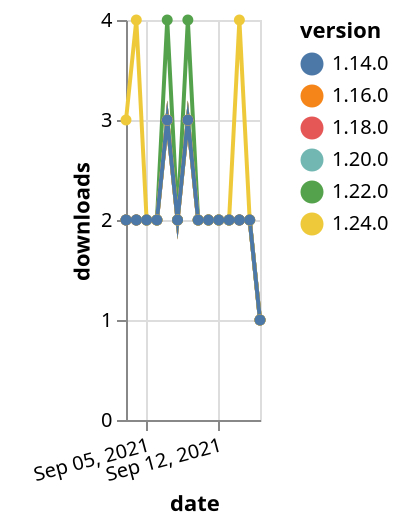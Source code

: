 {"$schema": "https://vega.github.io/schema/vega-lite/v5.json", "description": "A simple bar chart with embedded data.", "data": {"values": [{"date": "2021-09-03", "total": 1478, "delta": 2, "version": "1.18.0"}, {"date": "2021-09-04", "total": 1480, "delta": 2, "version": "1.18.0"}, {"date": "2021-09-05", "total": 1482, "delta": 2, "version": "1.18.0"}, {"date": "2021-09-06", "total": 1484, "delta": 2, "version": "1.18.0"}, {"date": "2021-09-07", "total": 1487, "delta": 3, "version": "1.18.0"}, {"date": "2021-09-08", "total": 1489, "delta": 2, "version": "1.18.0"}, {"date": "2021-09-09", "total": 1492, "delta": 3, "version": "1.18.0"}, {"date": "2021-09-10", "total": 1494, "delta": 2, "version": "1.18.0"}, {"date": "2021-09-11", "total": 1496, "delta": 2, "version": "1.18.0"}, {"date": "2021-09-12", "total": 1498, "delta": 2, "version": "1.18.0"}, {"date": "2021-09-13", "total": 1500, "delta": 2, "version": "1.18.0"}, {"date": "2021-09-14", "total": 1502, "delta": 2, "version": "1.18.0"}, {"date": "2021-09-15", "total": 1504, "delta": 2, "version": "1.18.0"}, {"date": "2021-09-16", "total": 1505, "delta": 1, "version": "1.18.0"}, {"date": "2021-09-03", "total": 731, "delta": 2, "version": "1.22.0"}, {"date": "2021-09-04", "total": 733, "delta": 2, "version": "1.22.0"}, {"date": "2021-09-05", "total": 735, "delta": 2, "version": "1.22.0"}, {"date": "2021-09-06", "total": 737, "delta": 2, "version": "1.22.0"}, {"date": "2021-09-07", "total": 741, "delta": 4, "version": "1.22.0"}, {"date": "2021-09-08", "total": 743, "delta": 2, "version": "1.22.0"}, {"date": "2021-09-09", "total": 747, "delta": 4, "version": "1.22.0"}, {"date": "2021-09-10", "total": 749, "delta": 2, "version": "1.22.0"}, {"date": "2021-09-11", "total": 751, "delta": 2, "version": "1.22.0"}, {"date": "2021-09-12", "total": 753, "delta": 2, "version": "1.22.0"}, {"date": "2021-09-13", "total": 755, "delta": 2, "version": "1.22.0"}, {"date": "2021-09-14", "total": 757, "delta": 2, "version": "1.22.0"}, {"date": "2021-09-15", "total": 759, "delta": 2, "version": "1.22.0"}, {"date": "2021-09-16", "total": 760, "delta": 1, "version": "1.22.0"}, {"date": "2021-09-03", "total": 1014, "delta": 2, "version": "1.20.0"}, {"date": "2021-09-04", "total": 1016, "delta": 2, "version": "1.20.0"}, {"date": "2021-09-05", "total": 1018, "delta": 2, "version": "1.20.0"}, {"date": "2021-09-06", "total": 1020, "delta": 2, "version": "1.20.0"}, {"date": "2021-09-07", "total": 1023, "delta": 3, "version": "1.20.0"}, {"date": "2021-09-08", "total": 1025, "delta": 2, "version": "1.20.0"}, {"date": "2021-09-09", "total": 1028, "delta": 3, "version": "1.20.0"}, {"date": "2021-09-10", "total": 1030, "delta": 2, "version": "1.20.0"}, {"date": "2021-09-11", "total": 1032, "delta": 2, "version": "1.20.0"}, {"date": "2021-09-12", "total": 1034, "delta": 2, "version": "1.20.0"}, {"date": "2021-09-13", "total": 1036, "delta": 2, "version": "1.20.0"}, {"date": "2021-09-14", "total": 1038, "delta": 2, "version": "1.20.0"}, {"date": "2021-09-15", "total": 1040, "delta": 2, "version": "1.20.0"}, {"date": "2021-09-16", "total": 1041, "delta": 1, "version": "1.20.0"}, {"date": "2021-09-03", "total": 1652, "delta": 2, "version": "1.16.0"}, {"date": "2021-09-04", "total": 1654, "delta": 2, "version": "1.16.0"}, {"date": "2021-09-05", "total": 1656, "delta": 2, "version": "1.16.0"}, {"date": "2021-09-06", "total": 1658, "delta": 2, "version": "1.16.0"}, {"date": "2021-09-07", "total": 1661, "delta": 3, "version": "1.16.0"}, {"date": "2021-09-08", "total": 1663, "delta": 2, "version": "1.16.0"}, {"date": "2021-09-09", "total": 1666, "delta": 3, "version": "1.16.0"}, {"date": "2021-09-10", "total": 1668, "delta": 2, "version": "1.16.0"}, {"date": "2021-09-11", "total": 1670, "delta": 2, "version": "1.16.0"}, {"date": "2021-09-12", "total": 1672, "delta": 2, "version": "1.16.0"}, {"date": "2021-09-13", "total": 1674, "delta": 2, "version": "1.16.0"}, {"date": "2021-09-14", "total": 1676, "delta": 2, "version": "1.16.0"}, {"date": "2021-09-15", "total": 1678, "delta": 2, "version": "1.16.0"}, {"date": "2021-09-16", "total": 1679, "delta": 1, "version": "1.16.0"}, {"date": "2021-09-03", "total": 232, "delta": 3, "version": "1.24.0"}, {"date": "2021-09-04", "total": 236, "delta": 4, "version": "1.24.0"}, {"date": "2021-09-05", "total": 238, "delta": 2, "version": "1.24.0"}, {"date": "2021-09-06", "total": 240, "delta": 2, "version": "1.24.0"}, {"date": "2021-09-07", "total": 243, "delta": 3, "version": "1.24.0"}, {"date": "2021-09-08", "total": 245, "delta": 2, "version": "1.24.0"}, {"date": "2021-09-09", "total": 248, "delta": 3, "version": "1.24.0"}, {"date": "2021-09-10", "total": 250, "delta": 2, "version": "1.24.0"}, {"date": "2021-09-11", "total": 252, "delta": 2, "version": "1.24.0"}, {"date": "2021-09-12", "total": 254, "delta": 2, "version": "1.24.0"}, {"date": "2021-09-13", "total": 256, "delta": 2, "version": "1.24.0"}, {"date": "2021-09-14", "total": 260, "delta": 4, "version": "1.24.0"}, {"date": "2021-09-15", "total": 262, "delta": 2, "version": "1.24.0"}, {"date": "2021-09-16", "total": 263, "delta": 1, "version": "1.24.0"}, {"date": "2021-09-03", "total": 2095, "delta": 2, "version": "1.14.0"}, {"date": "2021-09-04", "total": 2097, "delta": 2, "version": "1.14.0"}, {"date": "2021-09-05", "total": 2099, "delta": 2, "version": "1.14.0"}, {"date": "2021-09-06", "total": 2101, "delta": 2, "version": "1.14.0"}, {"date": "2021-09-07", "total": 2104, "delta": 3, "version": "1.14.0"}, {"date": "2021-09-08", "total": 2106, "delta": 2, "version": "1.14.0"}, {"date": "2021-09-09", "total": 2109, "delta": 3, "version": "1.14.0"}, {"date": "2021-09-10", "total": 2111, "delta": 2, "version": "1.14.0"}, {"date": "2021-09-11", "total": 2113, "delta": 2, "version": "1.14.0"}, {"date": "2021-09-12", "total": 2115, "delta": 2, "version": "1.14.0"}, {"date": "2021-09-13", "total": 2117, "delta": 2, "version": "1.14.0"}, {"date": "2021-09-14", "total": 2119, "delta": 2, "version": "1.14.0"}, {"date": "2021-09-15", "total": 2121, "delta": 2, "version": "1.14.0"}, {"date": "2021-09-16", "total": 2122, "delta": 1, "version": "1.14.0"}]}, "width": "container", "mark": {"type": "line", "point": {"filled": true}}, "encoding": {"x": {"field": "date", "type": "temporal", "timeUnit": "yearmonthdate", "title": "date", "axis": {"labelAngle": -15}}, "y": {"field": "delta", "type": "quantitative", "title": "downloads"}, "color": {"field": "version", "type": "nominal"}, "tooltip": {"field": "delta"}}}